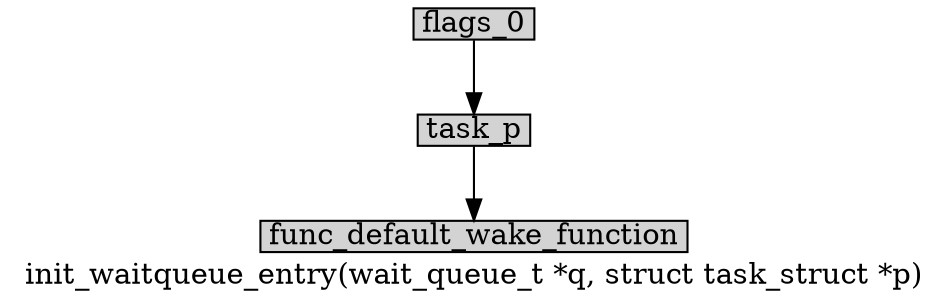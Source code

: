 digraph init_waitqueue_entry{
        label="init_waitqueue_entry(wait_queue_t *q, struct task_struct *p)";
        size="10,18";
        ratio=filled;
        
		node[style=filled, shape = box, margin="0.05,0.005",height="0.1",width="0.1"];

		flags_0;
		task_p;
		func_default_wake_function;

		flags_0 -> task_p;
		task_p -> func_default_wake_function;
}
